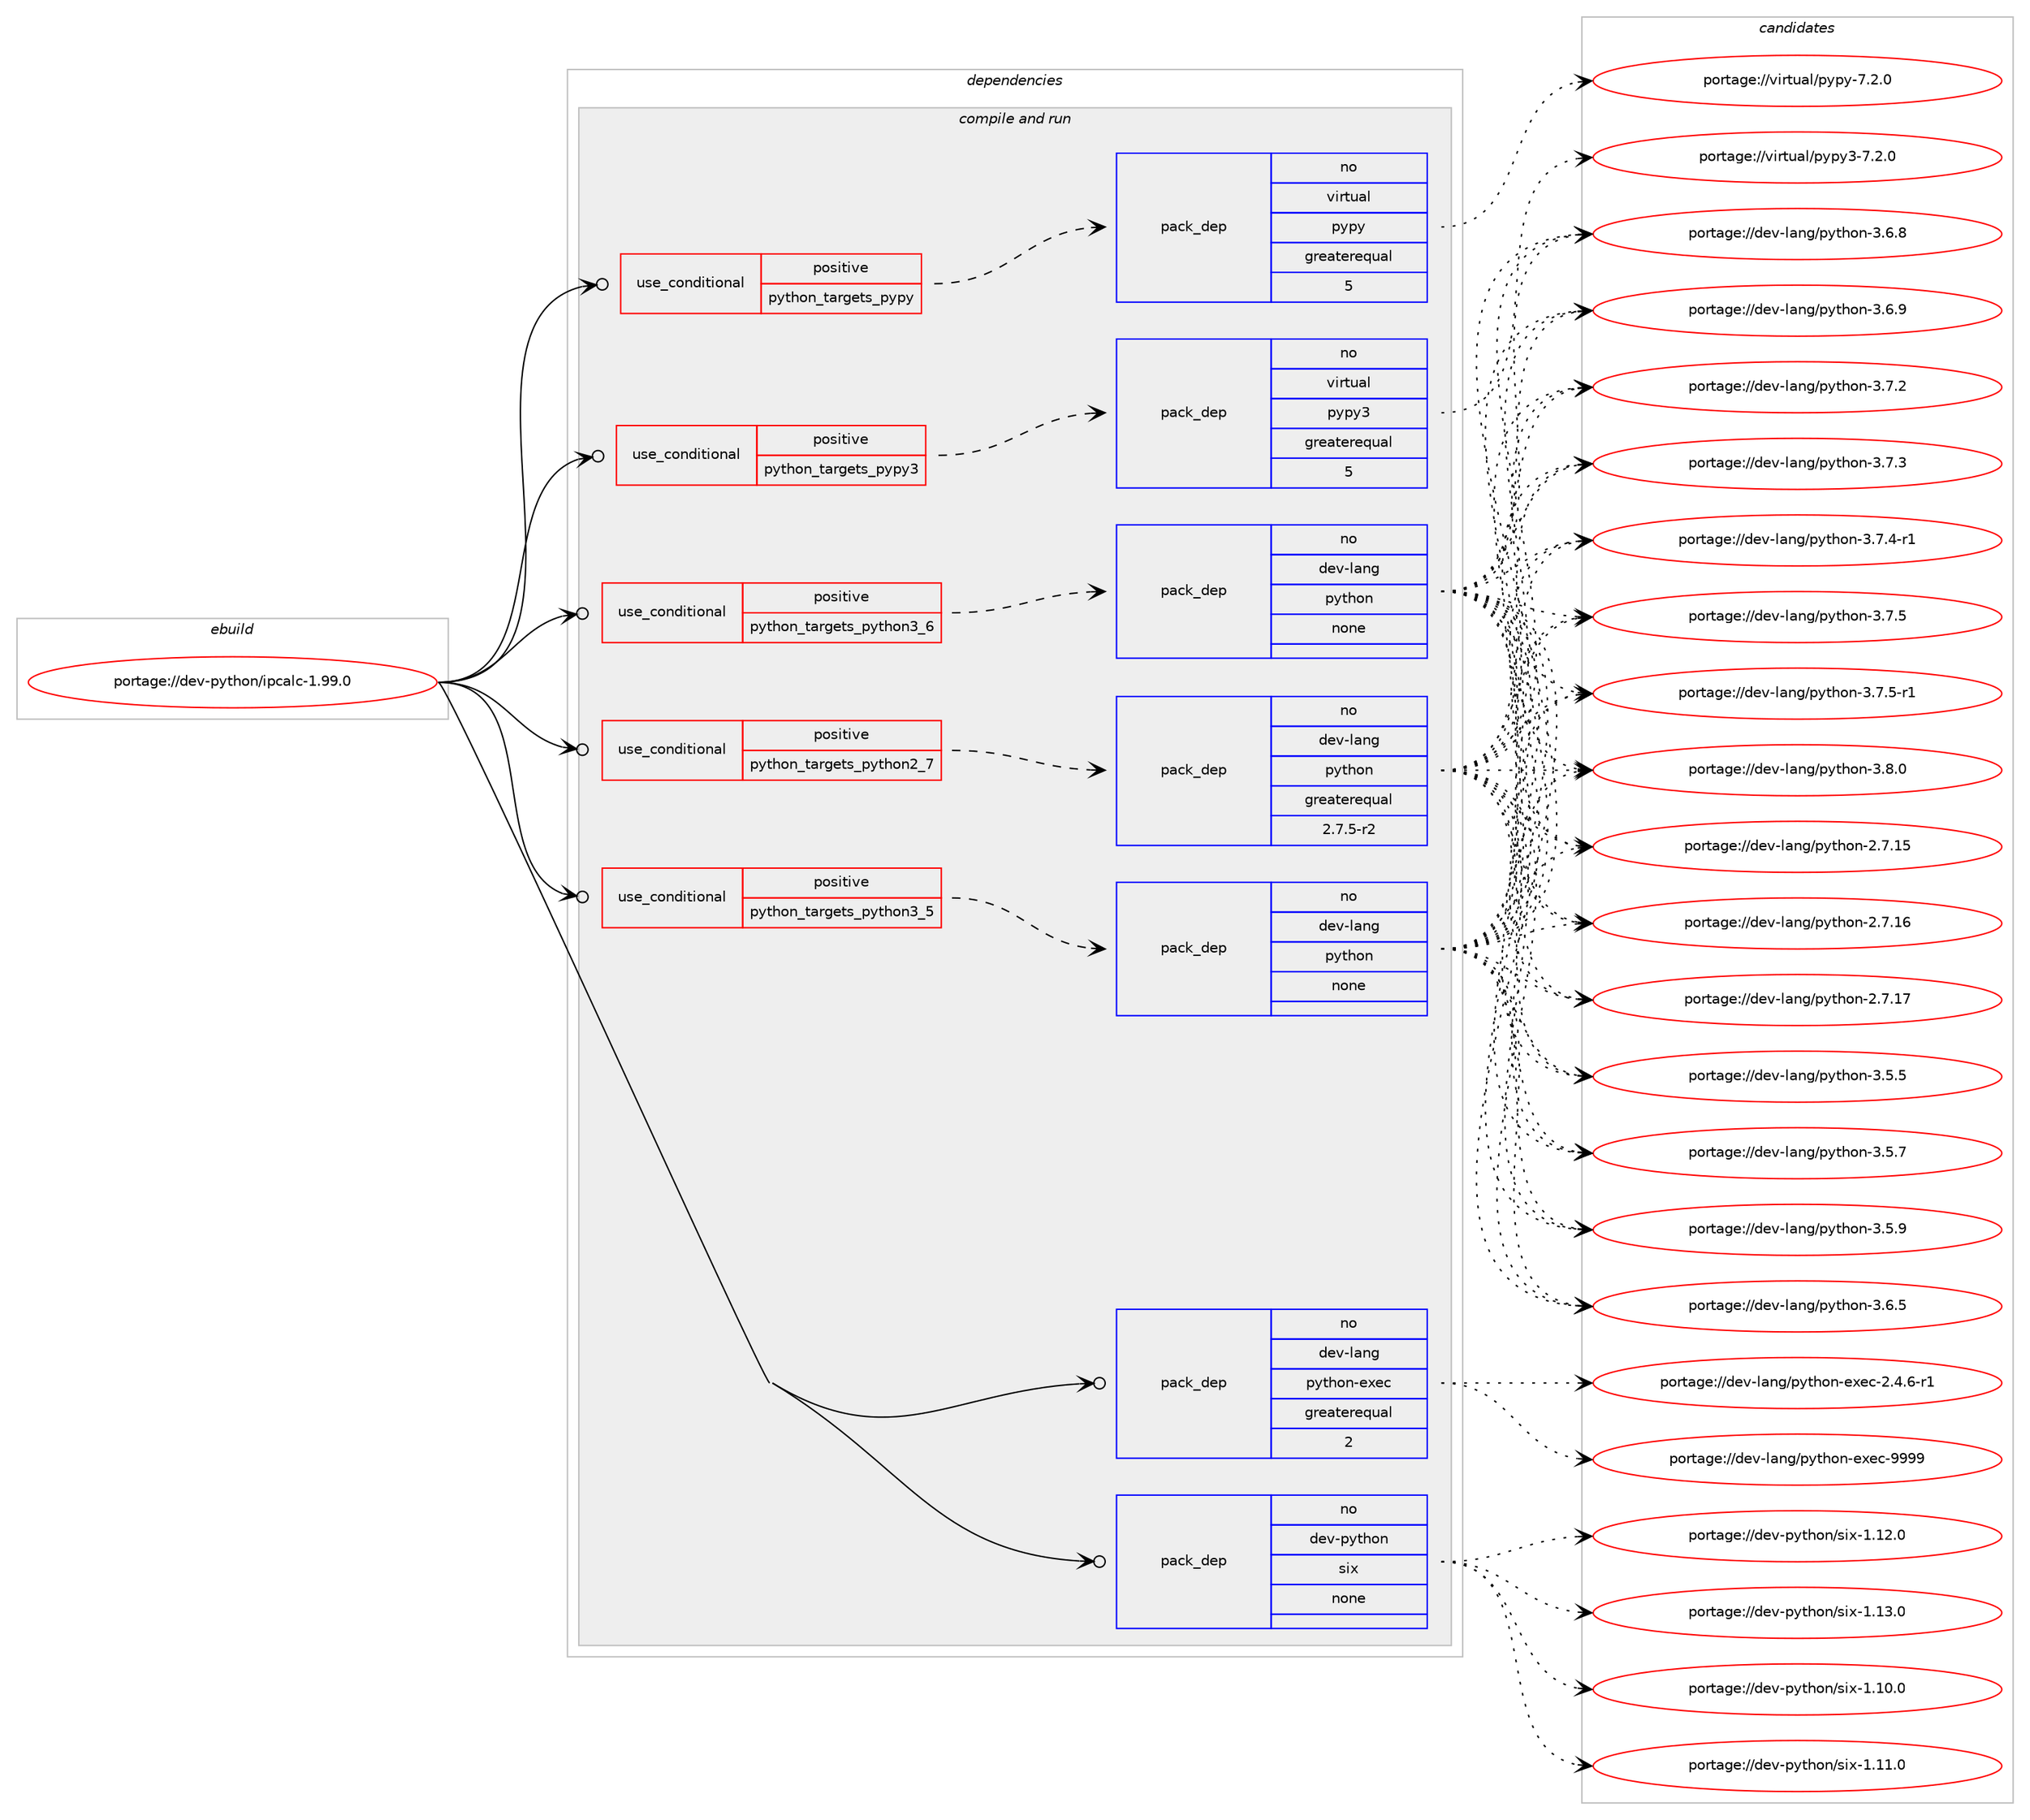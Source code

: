 digraph prolog {

# *************
# Graph options
# *************

newrank=true;
concentrate=true;
compound=true;
graph [rankdir=LR,fontname=Helvetica,fontsize=10,ranksep=1.5];#, ranksep=2.5, nodesep=0.2];
edge  [arrowhead=vee];
node  [fontname=Helvetica,fontsize=10];

# **********
# The ebuild
# **********

subgraph cluster_leftcol {
color=gray;
rank=same;
label=<<i>ebuild</i>>;
id [label="portage://dev-python/ipcalc-1.99.0", color=red, width=4, href="../dev-python/ipcalc-1.99.0.svg"];
}

# ****************
# The dependencies
# ****************

subgraph cluster_midcol {
color=gray;
label=<<i>dependencies</i>>;
subgraph cluster_compile {
fillcolor="#eeeeee";
style=filled;
label=<<i>compile</i>>;
}
subgraph cluster_compileandrun {
fillcolor="#eeeeee";
style=filled;
label=<<i>compile and run</i>>;
subgraph cond30220 {
dependency144572 [label=<<TABLE BORDER="0" CELLBORDER="1" CELLSPACING="0" CELLPADDING="4"><TR><TD ROWSPAN="3" CELLPADDING="10">use_conditional</TD></TR><TR><TD>positive</TD></TR><TR><TD>python_targets_pypy</TD></TR></TABLE>>, shape=none, color=red];
subgraph pack111032 {
dependency144573 [label=<<TABLE BORDER="0" CELLBORDER="1" CELLSPACING="0" CELLPADDING="4" WIDTH="220"><TR><TD ROWSPAN="6" CELLPADDING="30">pack_dep</TD></TR><TR><TD WIDTH="110">no</TD></TR><TR><TD>virtual</TD></TR><TR><TD>pypy</TD></TR><TR><TD>greaterequal</TD></TR><TR><TD>5</TD></TR></TABLE>>, shape=none, color=blue];
}
dependency144572:e -> dependency144573:w [weight=20,style="dashed",arrowhead="vee"];
}
id:e -> dependency144572:w [weight=20,style="solid",arrowhead="odotvee"];
subgraph cond30221 {
dependency144574 [label=<<TABLE BORDER="0" CELLBORDER="1" CELLSPACING="0" CELLPADDING="4"><TR><TD ROWSPAN="3" CELLPADDING="10">use_conditional</TD></TR><TR><TD>positive</TD></TR><TR><TD>python_targets_pypy3</TD></TR></TABLE>>, shape=none, color=red];
subgraph pack111033 {
dependency144575 [label=<<TABLE BORDER="0" CELLBORDER="1" CELLSPACING="0" CELLPADDING="4" WIDTH="220"><TR><TD ROWSPAN="6" CELLPADDING="30">pack_dep</TD></TR><TR><TD WIDTH="110">no</TD></TR><TR><TD>virtual</TD></TR><TR><TD>pypy3</TD></TR><TR><TD>greaterequal</TD></TR><TR><TD>5</TD></TR></TABLE>>, shape=none, color=blue];
}
dependency144574:e -> dependency144575:w [weight=20,style="dashed",arrowhead="vee"];
}
id:e -> dependency144574:w [weight=20,style="solid",arrowhead="odotvee"];
subgraph cond30222 {
dependency144576 [label=<<TABLE BORDER="0" CELLBORDER="1" CELLSPACING="0" CELLPADDING="4"><TR><TD ROWSPAN="3" CELLPADDING="10">use_conditional</TD></TR><TR><TD>positive</TD></TR><TR><TD>python_targets_python2_7</TD></TR></TABLE>>, shape=none, color=red];
subgraph pack111034 {
dependency144577 [label=<<TABLE BORDER="0" CELLBORDER="1" CELLSPACING="0" CELLPADDING="4" WIDTH="220"><TR><TD ROWSPAN="6" CELLPADDING="30">pack_dep</TD></TR><TR><TD WIDTH="110">no</TD></TR><TR><TD>dev-lang</TD></TR><TR><TD>python</TD></TR><TR><TD>greaterequal</TD></TR><TR><TD>2.7.5-r2</TD></TR></TABLE>>, shape=none, color=blue];
}
dependency144576:e -> dependency144577:w [weight=20,style="dashed",arrowhead="vee"];
}
id:e -> dependency144576:w [weight=20,style="solid",arrowhead="odotvee"];
subgraph cond30223 {
dependency144578 [label=<<TABLE BORDER="0" CELLBORDER="1" CELLSPACING="0" CELLPADDING="4"><TR><TD ROWSPAN="3" CELLPADDING="10">use_conditional</TD></TR><TR><TD>positive</TD></TR><TR><TD>python_targets_python3_5</TD></TR></TABLE>>, shape=none, color=red];
subgraph pack111035 {
dependency144579 [label=<<TABLE BORDER="0" CELLBORDER="1" CELLSPACING="0" CELLPADDING="4" WIDTH="220"><TR><TD ROWSPAN="6" CELLPADDING="30">pack_dep</TD></TR><TR><TD WIDTH="110">no</TD></TR><TR><TD>dev-lang</TD></TR><TR><TD>python</TD></TR><TR><TD>none</TD></TR><TR><TD></TD></TR></TABLE>>, shape=none, color=blue];
}
dependency144578:e -> dependency144579:w [weight=20,style="dashed",arrowhead="vee"];
}
id:e -> dependency144578:w [weight=20,style="solid",arrowhead="odotvee"];
subgraph cond30224 {
dependency144580 [label=<<TABLE BORDER="0" CELLBORDER="1" CELLSPACING="0" CELLPADDING="4"><TR><TD ROWSPAN="3" CELLPADDING="10">use_conditional</TD></TR><TR><TD>positive</TD></TR><TR><TD>python_targets_python3_6</TD></TR></TABLE>>, shape=none, color=red];
subgraph pack111036 {
dependency144581 [label=<<TABLE BORDER="0" CELLBORDER="1" CELLSPACING="0" CELLPADDING="4" WIDTH="220"><TR><TD ROWSPAN="6" CELLPADDING="30">pack_dep</TD></TR><TR><TD WIDTH="110">no</TD></TR><TR><TD>dev-lang</TD></TR><TR><TD>python</TD></TR><TR><TD>none</TD></TR><TR><TD></TD></TR></TABLE>>, shape=none, color=blue];
}
dependency144580:e -> dependency144581:w [weight=20,style="dashed",arrowhead="vee"];
}
id:e -> dependency144580:w [weight=20,style="solid",arrowhead="odotvee"];
subgraph pack111037 {
dependency144582 [label=<<TABLE BORDER="0" CELLBORDER="1" CELLSPACING="0" CELLPADDING="4" WIDTH="220"><TR><TD ROWSPAN="6" CELLPADDING="30">pack_dep</TD></TR><TR><TD WIDTH="110">no</TD></TR><TR><TD>dev-lang</TD></TR><TR><TD>python-exec</TD></TR><TR><TD>greaterequal</TD></TR><TR><TD>2</TD></TR></TABLE>>, shape=none, color=blue];
}
id:e -> dependency144582:w [weight=20,style="solid",arrowhead="odotvee"];
subgraph pack111038 {
dependency144583 [label=<<TABLE BORDER="0" CELLBORDER="1" CELLSPACING="0" CELLPADDING="4" WIDTH="220"><TR><TD ROWSPAN="6" CELLPADDING="30">pack_dep</TD></TR><TR><TD WIDTH="110">no</TD></TR><TR><TD>dev-python</TD></TR><TR><TD>six</TD></TR><TR><TD>none</TD></TR><TR><TD></TD></TR></TABLE>>, shape=none, color=blue];
}
id:e -> dependency144583:w [weight=20,style="solid",arrowhead="odotvee"];
}
subgraph cluster_run {
fillcolor="#eeeeee";
style=filled;
label=<<i>run</i>>;
}
}

# **************
# The candidates
# **************

subgraph cluster_choices {
rank=same;
color=gray;
label=<<i>candidates</i>>;

subgraph choice111032 {
color=black;
nodesep=1;
choiceportage1181051141161179710847112121112121455546504648 [label="portage://virtual/pypy-7.2.0", color=red, width=4,href="../virtual/pypy-7.2.0.svg"];
dependency144573:e -> choiceportage1181051141161179710847112121112121455546504648:w [style=dotted,weight="100"];
}
subgraph choice111033 {
color=black;
nodesep=1;
choiceportage118105114116117971084711212111212151455546504648 [label="portage://virtual/pypy3-7.2.0", color=red, width=4,href="../virtual/pypy3-7.2.0.svg"];
dependency144575:e -> choiceportage118105114116117971084711212111212151455546504648:w [style=dotted,weight="100"];
}
subgraph choice111034 {
color=black;
nodesep=1;
choiceportage10010111845108971101034711212111610411111045504655464953 [label="portage://dev-lang/python-2.7.15", color=red, width=4,href="../dev-lang/python-2.7.15.svg"];
choiceportage10010111845108971101034711212111610411111045504655464954 [label="portage://dev-lang/python-2.7.16", color=red, width=4,href="../dev-lang/python-2.7.16.svg"];
choiceportage10010111845108971101034711212111610411111045504655464955 [label="portage://dev-lang/python-2.7.17", color=red, width=4,href="../dev-lang/python-2.7.17.svg"];
choiceportage100101118451089711010347112121116104111110455146534653 [label="portage://dev-lang/python-3.5.5", color=red, width=4,href="../dev-lang/python-3.5.5.svg"];
choiceportage100101118451089711010347112121116104111110455146534655 [label="portage://dev-lang/python-3.5.7", color=red, width=4,href="../dev-lang/python-3.5.7.svg"];
choiceportage100101118451089711010347112121116104111110455146534657 [label="portage://dev-lang/python-3.5.9", color=red, width=4,href="../dev-lang/python-3.5.9.svg"];
choiceportage100101118451089711010347112121116104111110455146544653 [label="portage://dev-lang/python-3.6.5", color=red, width=4,href="../dev-lang/python-3.6.5.svg"];
choiceportage100101118451089711010347112121116104111110455146544656 [label="portage://dev-lang/python-3.6.8", color=red, width=4,href="../dev-lang/python-3.6.8.svg"];
choiceportage100101118451089711010347112121116104111110455146544657 [label="portage://dev-lang/python-3.6.9", color=red, width=4,href="../dev-lang/python-3.6.9.svg"];
choiceportage100101118451089711010347112121116104111110455146554650 [label="portage://dev-lang/python-3.7.2", color=red, width=4,href="../dev-lang/python-3.7.2.svg"];
choiceportage100101118451089711010347112121116104111110455146554651 [label="portage://dev-lang/python-3.7.3", color=red, width=4,href="../dev-lang/python-3.7.3.svg"];
choiceportage1001011184510897110103471121211161041111104551465546524511449 [label="portage://dev-lang/python-3.7.4-r1", color=red, width=4,href="../dev-lang/python-3.7.4-r1.svg"];
choiceportage100101118451089711010347112121116104111110455146554653 [label="portage://dev-lang/python-3.7.5", color=red, width=4,href="../dev-lang/python-3.7.5.svg"];
choiceportage1001011184510897110103471121211161041111104551465546534511449 [label="portage://dev-lang/python-3.7.5-r1", color=red, width=4,href="../dev-lang/python-3.7.5-r1.svg"];
choiceportage100101118451089711010347112121116104111110455146564648 [label="portage://dev-lang/python-3.8.0", color=red, width=4,href="../dev-lang/python-3.8.0.svg"];
dependency144577:e -> choiceportage10010111845108971101034711212111610411111045504655464953:w [style=dotted,weight="100"];
dependency144577:e -> choiceportage10010111845108971101034711212111610411111045504655464954:w [style=dotted,weight="100"];
dependency144577:e -> choiceportage10010111845108971101034711212111610411111045504655464955:w [style=dotted,weight="100"];
dependency144577:e -> choiceportage100101118451089711010347112121116104111110455146534653:w [style=dotted,weight="100"];
dependency144577:e -> choiceportage100101118451089711010347112121116104111110455146534655:w [style=dotted,weight="100"];
dependency144577:e -> choiceportage100101118451089711010347112121116104111110455146534657:w [style=dotted,weight="100"];
dependency144577:e -> choiceportage100101118451089711010347112121116104111110455146544653:w [style=dotted,weight="100"];
dependency144577:e -> choiceportage100101118451089711010347112121116104111110455146544656:w [style=dotted,weight="100"];
dependency144577:e -> choiceportage100101118451089711010347112121116104111110455146544657:w [style=dotted,weight="100"];
dependency144577:e -> choiceportage100101118451089711010347112121116104111110455146554650:w [style=dotted,weight="100"];
dependency144577:e -> choiceportage100101118451089711010347112121116104111110455146554651:w [style=dotted,weight="100"];
dependency144577:e -> choiceportage1001011184510897110103471121211161041111104551465546524511449:w [style=dotted,weight="100"];
dependency144577:e -> choiceportage100101118451089711010347112121116104111110455146554653:w [style=dotted,weight="100"];
dependency144577:e -> choiceportage1001011184510897110103471121211161041111104551465546534511449:w [style=dotted,weight="100"];
dependency144577:e -> choiceportage100101118451089711010347112121116104111110455146564648:w [style=dotted,weight="100"];
}
subgraph choice111035 {
color=black;
nodesep=1;
choiceportage10010111845108971101034711212111610411111045504655464953 [label="portage://dev-lang/python-2.7.15", color=red, width=4,href="../dev-lang/python-2.7.15.svg"];
choiceportage10010111845108971101034711212111610411111045504655464954 [label="portage://dev-lang/python-2.7.16", color=red, width=4,href="../dev-lang/python-2.7.16.svg"];
choiceportage10010111845108971101034711212111610411111045504655464955 [label="portage://dev-lang/python-2.7.17", color=red, width=4,href="../dev-lang/python-2.7.17.svg"];
choiceportage100101118451089711010347112121116104111110455146534653 [label="portage://dev-lang/python-3.5.5", color=red, width=4,href="../dev-lang/python-3.5.5.svg"];
choiceportage100101118451089711010347112121116104111110455146534655 [label="portage://dev-lang/python-3.5.7", color=red, width=4,href="../dev-lang/python-3.5.7.svg"];
choiceportage100101118451089711010347112121116104111110455146534657 [label="portage://dev-lang/python-3.5.9", color=red, width=4,href="../dev-lang/python-3.5.9.svg"];
choiceportage100101118451089711010347112121116104111110455146544653 [label="portage://dev-lang/python-3.6.5", color=red, width=4,href="../dev-lang/python-3.6.5.svg"];
choiceportage100101118451089711010347112121116104111110455146544656 [label="portage://dev-lang/python-3.6.8", color=red, width=4,href="../dev-lang/python-3.6.8.svg"];
choiceportage100101118451089711010347112121116104111110455146544657 [label="portage://dev-lang/python-3.6.9", color=red, width=4,href="../dev-lang/python-3.6.9.svg"];
choiceportage100101118451089711010347112121116104111110455146554650 [label="portage://dev-lang/python-3.7.2", color=red, width=4,href="../dev-lang/python-3.7.2.svg"];
choiceportage100101118451089711010347112121116104111110455146554651 [label="portage://dev-lang/python-3.7.3", color=red, width=4,href="../dev-lang/python-3.7.3.svg"];
choiceportage1001011184510897110103471121211161041111104551465546524511449 [label="portage://dev-lang/python-3.7.4-r1", color=red, width=4,href="../dev-lang/python-3.7.4-r1.svg"];
choiceportage100101118451089711010347112121116104111110455146554653 [label="portage://dev-lang/python-3.7.5", color=red, width=4,href="../dev-lang/python-3.7.5.svg"];
choiceportage1001011184510897110103471121211161041111104551465546534511449 [label="portage://dev-lang/python-3.7.5-r1", color=red, width=4,href="../dev-lang/python-3.7.5-r1.svg"];
choiceportage100101118451089711010347112121116104111110455146564648 [label="portage://dev-lang/python-3.8.0", color=red, width=4,href="../dev-lang/python-3.8.0.svg"];
dependency144579:e -> choiceportage10010111845108971101034711212111610411111045504655464953:w [style=dotted,weight="100"];
dependency144579:e -> choiceportage10010111845108971101034711212111610411111045504655464954:w [style=dotted,weight="100"];
dependency144579:e -> choiceportage10010111845108971101034711212111610411111045504655464955:w [style=dotted,weight="100"];
dependency144579:e -> choiceportage100101118451089711010347112121116104111110455146534653:w [style=dotted,weight="100"];
dependency144579:e -> choiceportage100101118451089711010347112121116104111110455146534655:w [style=dotted,weight="100"];
dependency144579:e -> choiceportage100101118451089711010347112121116104111110455146534657:w [style=dotted,weight="100"];
dependency144579:e -> choiceportage100101118451089711010347112121116104111110455146544653:w [style=dotted,weight="100"];
dependency144579:e -> choiceportage100101118451089711010347112121116104111110455146544656:w [style=dotted,weight="100"];
dependency144579:e -> choiceportage100101118451089711010347112121116104111110455146544657:w [style=dotted,weight="100"];
dependency144579:e -> choiceportage100101118451089711010347112121116104111110455146554650:w [style=dotted,weight="100"];
dependency144579:e -> choiceportage100101118451089711010347112121116104111110455146554651:w [style=dotted,weight="100"];
dependency144579:e -> choiceportage1001011184510897110103471121211161041111104551465546524511449:w [style=dotted,weight="100"];
dependency144579:e -> choiceportage100101118451089711010347112121116104111110455146554653:w [style=dotted,weight="100"];
dependency144579:e -> choiceportage1001011184510897110103471121211161041111104551465546534511449:w [style=dotted,weight="100"];
dependency144579:e -> choiceportage100101118451089711010347112121116104111110455146564648:w [style=dotted,weight="100"];
}
subgraph choice111036 {
color=black;
nodesep=1;
choiceportage10010111845108971101034711212111610411111045504655464953 [label="portage://dev-lang/python-2.7.15", color=red, width=4,href="../dev-lang/python-2.7.15.svg"];
choiceportage10010111845108971101034711212111610411111045504655464954 [label="portage://dev-lang/python-2.7.16", color=red, width=4,href="../dev-lang/python-2.7.16.svg"];
choiceportage10010111845108971101034711212111610411111045504655464955 [label="portage://dev-lang/python-2.7.17", color=red, width=4,href="../dev-lang/python-2.7.17.svg"];
choiceportage100101118451089711010347112121116104111110455146534653 [label="portage://dev-lang/python-3.5.5", color=red, width=4,href="../dev-lang/python-3.5.5.svg"];
choiceportage100101118451089711010347112121116104111110455146534655 [label="portage://dev-lang/python-3.5.7", color=red, width=4,href="../dev-lang/python-3.5.7.svg"];
choiceportage100101118451089711010347112121116104111110455146534657 [label="portage://dev-lang/python-3.5.9", color=red, width=4,href="../dev-lang/python-3.5.9.svg"];
choiceportage100101118451089711010347112121116104111110455146544653 [label="portage://dev-lang/python-3.6.5", color=red, width=4,href="../dev-lang/python-3.6.5.svg"];
choiceportage100101118451089711010347112121116104111110455146544656 [label="portage://dev-lang/python-3.6.8", color=red, width=4,href="../dev-lang/python-3.6.8.svg"];
choiceportage100101118451089711010347112121116104111110455146544657 [label="portage://dev-lang/python-3.6.9", color=red, width=4,href="../dev-lang/python-3.6.9.svg"];
choiceportage100101118451089711010347112121116104111110455146554650 [label="portage://dev-lang/python-3.7.2", color=red, width=4,href="../dev-lang/python-3.7.2.svg"];
choiceportage100101118451089711010347112121116104111110455146554651 [label="portage://dev-lang/python-3.7.3", color=red, width=4,href="../dev-lang/python-3.7.3.svg"];
choiceportage1001011184510897110103471121211161041111104551465546524511449 [label="portage://dev-lang/python-3.7.4-r1", color=red, width=4,href="../dev-lang/python-3.7.4-r1.svg"];
choiceportage100101118451089711010347112121116104111110455146554653 [label="portage://dev-lang/python-3.7.5", color=red, width=4,href="../dev-lang/python-3.7.5.svg"];
choiceportage1001011184510897110103471121211161041111104551465546534511449 [label="portage://dev-lang/python-3.7.5-r1", color=red, width=4,href="../dev-lang/python-3.7.5-r1.svg"];
choiceportage100101118451089711010347112121116104111110455146564648 [label="portage://dev-lang/python-3.8.0", color=red, width=4,href="../dev-lang/python-3.8.0.svg"];
dependency144581:e -> choiceportage10010111845108971101034711212111610411111045504655464953:w [style=dotted,weight="100"];
dependency144581:e -> choiceportage10010111845108971101034711212111610411111045504655464954:w [style=dotted,weight="100"];
dependency144581:e -> choiceportage10010111845108971101034711212111610411111045504655464955:w [style=dotted,weight="100"];
dependency144581:e -> choiceportage100101118451089711010347112121116104111110455146534653:w [style=dotted,weight="100"];
dependency144581:e -> choiceportage100101118451089711010347112121116104111110455146534655:w [style=dotted,weight="100"];
dependency144581:e -> choiceportage100101118451089711010347112121116104111110455146534657:w [style=dotted,weight="100"];
dependency144581:e -> choiceportage100101118451089711010347112121116104111110455146544653:w [style=dotted,weight="100"];
dependency144581:e -> choiceportage100101118451089711010347112121116104111110455146544656:w [style=dotted,weight="100"];
dependency144581:e -> choiceportage100101118451089711010347112121116104111110455146544657:w [style=dotted,weight="100"];
dependency144581:e -> choiceportage100101118451089711010347112121116104111110455146554650:w [style=dotted,weight="100"];
dependency144581:e -> choiceportage100101118451089711010347112121116104111110455146554651:w [style=dotted,weight="100"];
dependency144581:e -> choiceportage1001011184510897110103471121211161041111104551465546524511449:w [style=dotted,weight="100"];
dependency144581:e -> choiceportage100101118451089711010347112121116104111110455146554653:w [style=dotted,weight="100"];
dependency144581:e -> choiceportage1001011184510897110103471121211161041111104551465546534511449:w [style=dotted,weight="100"];
dependency144581:e -> choiceportage100101118451089711010347112121116104111110455146564648:w [style=dotted,weight="100"];
}
subgraph choice111037 {
color=black;
nodesep=1;
choiceportage10010111845108971101034711212111610411111045101120101994550465246544511449 [label="portage://dev-lang/python-exec-2.4.6-r1", color=red, width=4,href="../dev-lang/python-exec-2.4.6-r1.svg"];
choiceportage10010111845108971101034711212111610411111045101120101994557575757 [label="portage://dev-lang/python-exec-9999", color=red, width=4,href="../dev-lang/python-exec-9999.svg"];
dependency144582:e -> choiceportage10010111845108971101034711212111610411111045101120101994550465246544511449:w [style=dotted,weight="100"];
dependency144582:e -> choiceportage10010111845108971101034711212111610411111045101120101994557575757:w [style=dotted,weight="100"];
}
subgraph choice111038 {
color=black;
nodesep=1;
choiceportage100101118451121211161041111104711510512045494649484648 [label="portage://dev-python/six-1.10.0", color=red, width=4,href="../dev-python/six-1.10.0.svg"];
choiceportage100101118451121211161041111104711510512045494649494648 [label="portage://dev-python/six-1.11.0", color=red, width=4,href="../dev-python/six-1.11.0.svg"];
choiceportage100101118451121211161041111104711510512045494649504648 [label="portage://dev-python/six-1.12.0", color=red, width=4,href="../dev-python/six-1.12.0.svg"];
choiceportage100101118451121211161041111104711510512045494649514648 [label="portage://dev-python/six-1.13.0", color=red, width=4,href="../dev-python/six-1.13.0.svg"];
dependency144583:e -> choiceportage100101118451121211161041111104711510512045494649484648:w [style=dotted,weight="100"];
dependency144583:e -> choiceportage100101118451121211161041111104711510512045494649494648:w [style=dotted,weight="100"];
dependency144583:e -> choiceportage100101118451121211161041111104711510512045494649504648:w [style=dotted,weight="100"];
dependency144583:e -> choiceportage100101118451121211161041111104711510512045494649514648:w [style=dotted,weight="100"];
}
}

}

